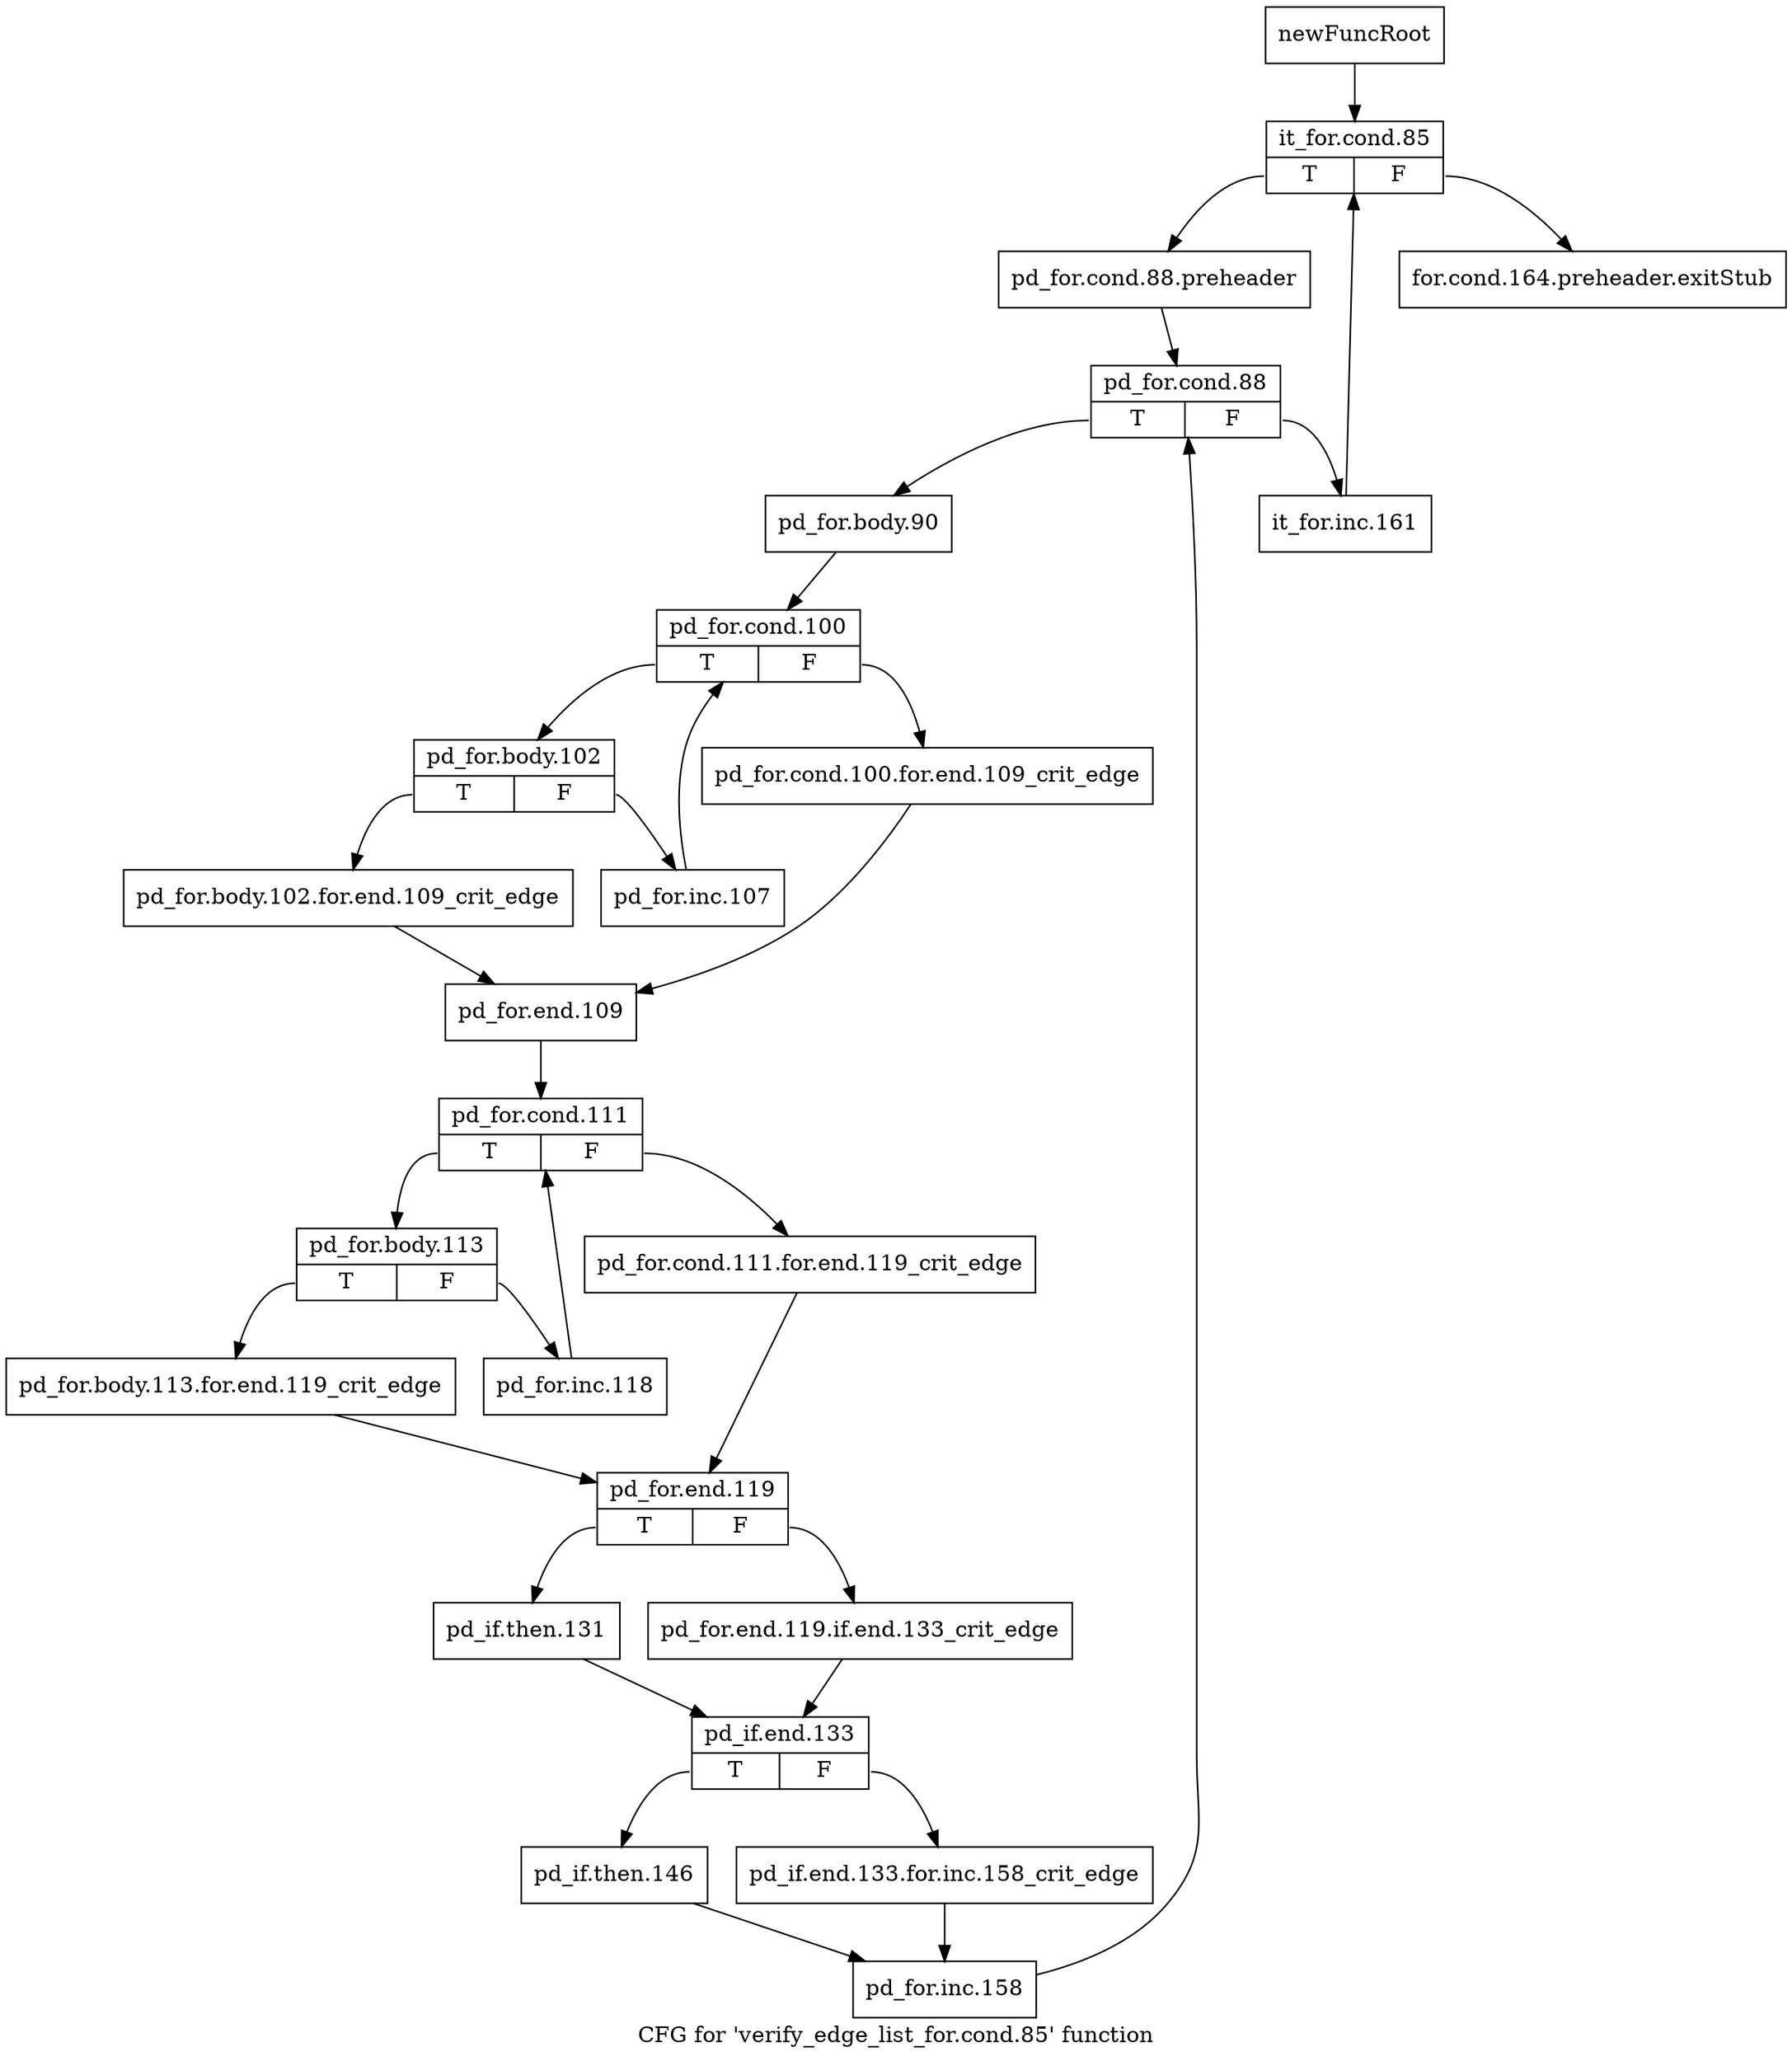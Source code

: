 digraph "CFG for 'verify_edge_list_for.cond.85' function" {
	label="CFG for 'verify_edge_list_for.cond.85' function";

	Node0x7af4250 [shape=record,label="{newFuncRoot}"];
	Node0x7af4250 -> Node0x7af42f0;
	Node0x7af42a0 [shape=record,label="{for.cond.164.preheader.exitStub}"];
	Node0x7af42f0 [shape=record,label="{it_for.cond.85|{<s0>T|<s1>F}}"];
	Node0x7af42f0:s0 -> Node0x7af4340;
	Node0x7af42f0:s1 -> Node0x7af42a0;
	Node0x7af4340 [shape=record,label="{pd_for.cond.88.preheader}"];
	Node0x7af4340 -> Node0x7af4390;
	Node0x7af4390 [shape=record,label="{pd_for.cond.88|{<s0>T|<s1>F}}"];
	Node0x7af4390:s0 -> Node0x7af4430;
	Node0x7af4390:s1 -> Node0x7af43e0;
	Node0x7af43e0 [shape=record,label="{it_for.inc.161}"];
	Node0x7af43e0 -> Node0x7af42f0;
	Node0x7af4430 [shape=record,label="{pd_for.body.90}"];
	Node0x7af4430 -> Node0x7af4480;
	Node0x7af4480 [shape=record,label="{pd_for.cond.100|{<s0>T|<s1>F}}"];
	Node0x7af4480:s0 -> Node0x7af4520;
	Node0x7af4480:s1 -> Node0x7af44d0;
	Node0x7af44d0 [shape=record,label="{pd_for.cond.100.for.end.109_crit_edge}"];
	Node0x7af44d0 -> Node0x7af4610;
	Node0x7af4520 [shape=record,label="{pd_for.body.102|{<s0>T|<s1>F}}"];
	Node0x7af4520:s0 -> Node0x7af45c0;
	Node0x7af4520:s1 -> Node0x7af4570;
	Node0x7af4570 [shape=record,label="{pd_for.inc.107}"];
	Node0x7af4570 -> Node0x7af4480;
	Node0x7af45c0 [shape=record,label="{pd_for.body.102.for.end.109_crit_edge}"];
	Node0x7af45c0 -> Node0x7af4610;
	Node0x7af4610 [shape=record,label="{pd_for.end.109}"];
	Node0x7af4610 -> Node0x7af4660;
	Node0x7af4660 [shape=record,label="{pd_for.cond.111|{<s0>T|<s1>F}}"];
	Node0x7af4660:s0 -> Node0x7af4700;
	Node0x7af4660:s1 -> Node0x7af46b0;
	Node0x7af46b0 [shape=record,label="{pd_for.cond.111.for.end.119_crit_edge}"];
	Node0x7af46b0 -> Node0x7af47f0;
	Node0x7af4700 [shape=record,label="{pd_for.body.113|{<s0>T|<s1>F}}"];
	Node0x7af4700:s0 -> Node0x7af47a0;
	Node0x7af4700:s1 -> Node0x7af4750;
	Node0x7af4750 [shape=record,label="{pd_for.inc.118}"];
	Node0x7af4750 -> Node0x7af4660;
	Node0x7af47a0 [shape=record,label="{pd_for.body.113.for.end.119_crit_edge}"];
	Node0x7af47a0 -> Node0x7af47f0;
	Node0x7af47f0 [shape=record,label="{pd_for.end.119|{<s0>T|<s1>F}}"];
	Node0x7af47f0:s0 -> Node0x7af4890;
	Node0x7af47f0:s1 -> Node0x7af4840;
	Node0x7af4840 [shape=record,label="{pd_for.end.119.if.end.133_crit_edge}"];
	Node0x7af4840 -> Node0x7af48e0;
	Node0x7af4890 [shape=record,label="{pd_if.then.131}"];
	Node0x7af4890 -> Node0x7af48e0;
	Node0x7af48e0 [shape=record,label="{pd_if.end.133|{<s0>T|<s1>F}}"];
	Node0x7af48e0:s0 -> Node0x7af4980;
	Node0x7af48e0:s1 -> Node0x7af4930;
	Node0x7af4930 [shape=record,label="{pd_if.end.133.for.inc.158_crit_edge}"];
	Node0x7af4930 -> Node0x7af49d0;
	Node0x7af4980 [shape=record,label="{pd_if.then.146}"];
	Node0x7af4980 -> Node0x7af49d0;
	Node0x7af49d0 [shape=record,label="{pd_for.inc.158}"];
	Node0x7af49d0 -> Node0x7af4390;
}
